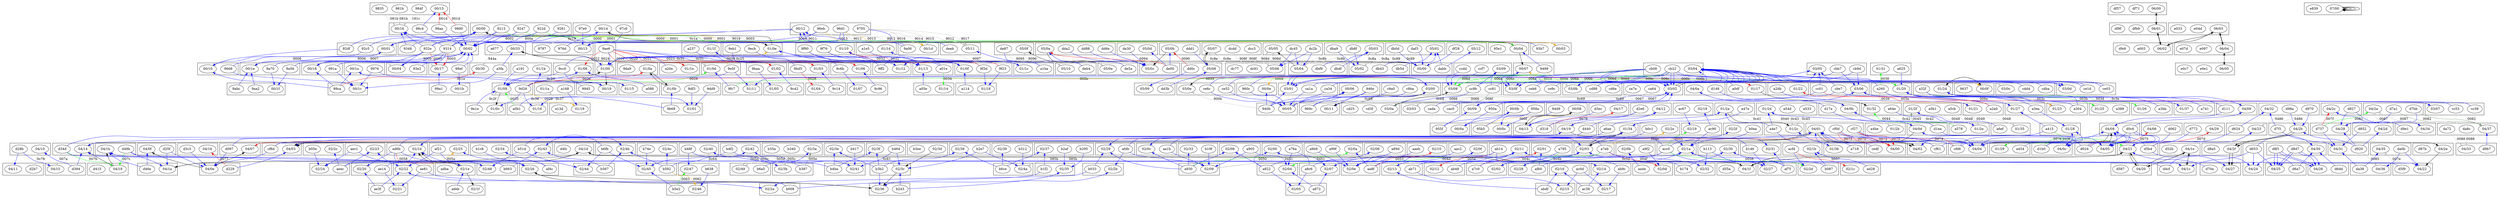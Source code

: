 digraph G {
	compound=true;
	subgraph "cluster_00/00" {
		"00/00";
		"00/00\n9261" [label="9261"];
		"00/00\n9247" [label="9247"];
		"00/00\n922d" [label="922d"];
		"00/00\n9213" [label="9213"];
	}
	subgraph "cluster_00/01" {
		"00/01";
		"00/01\n92df" [label="92df"];
		"00/01\n92c5" [label="92c5"];
	}
	subgraph "cluster_00/02" {
		"00/02";
		"00/02\n9348" [label="9348"];
		"00/02\n932e" [label="932e"];
		"00/02\n9314" [label="9314"];
	}
	subgraph "cluster_00/03" {
		"00/03";
		"00/03\n93b7" [label="93b7"];
	}
	subgraph "cluster_00/04" {
		"00/04";
		"00/04\n93e2" [label="93e2"];
	}
	subgraph "cluster_01/1b" {
		"01/1b";
		"01/1b\na191" [label="a191"];
	}
	subgraph "cluster_01/1e" {
		"01/1e";
		"01/1e\na20e" [label="a20e"];
	}
	subgraph "cluster_01/1f" {
		"01/1f";
		"01/1f\na237" [label="a237"];
	}
	subgraph "cluster_02/2f" {
		"02/2f";
		"02/2f\nb0ea" [label="b0ea"];
	}
	subgraph "cluster_02/34" {
		"02/34";
		"02/34\nb1c8" [label="b1c8"];
	}
	subgraph "cluster_04/29" {
		"04/29";
		"04/29\nd772" [label="d772"];
	}
	subgraph "cluster_05/0d" {
		"05/0d";
		"05/0d\nde30" [label="de30"];
	}
	subgraph "cluster_00/05" {
		"00/05";
		"00/05\n940b" [label="940b"];
	}
	subgraph "cluster_00/06" {
		"00/06";
		"00/06\n946e" [label="946e"];
	}
	subgraph "cluster_00/07" {
		"00/07";
		"00/07\n9499" [label="9499"];
	}
	subgraph "cluster_00/08" {
		"00/08";
		"00/08\n94d9" [label="94d9"];
	}
	subgraph "cluster_00/09" {
		"00/09";
		"00/09\n950a" [label="950a"];
	}
	subgraph "cluster_00/0a" {
		"00/0a";
		"00/0a\n955f" [label="955f"];
	}
	subgraph "cluster_00/0b" {
		"00/0b";
		"00/0b\n958a" [label="958a"];
	}
	subgraph "cluster_00/0c" {
		"00/0c";
		"00/0c\n95b5" [label="95b5"];
	}
	subgraph "cluster_00/0d" {
		"00/0d";
		"00/0d\n95e1" [label="95e1"];
	}
	subgraph "cluster_00/0e" {
		"00/0e";
		"00/0e\n960c" [label="960c"];
	}
	subgraph "cluster_00/0f" {
		"00/0f";
		"00/0f\n9637" [label="9637"];
	}
	subgraph "cluster_00/10" {
		"00/10";
		"00/10\n9668" [label="9668"];
	}
	subgraph "cluster_00/11" {
		"00/11";
		"00/11\n969c" [label="969c"];
	}
	subgraph "cluster_00/12" {
		"00/12";
		"00/12\n9705" [label="9705"];
		"00/12\n96eb" [label="96eb"];
		"00/12\n96d1" [label="96d1"];
	}
	subgraph "cluster_00/13" {
		"00/13";
		"00/13\n9787" [label="9787"];
		"00/13\n976d" [label="976d"];
	}
	subgraph "cluster_00/14" {
		"00/14";
		"00/14\n97e0" [label="97e0"];
		"00/14\n97c6" [label="97c6"];
	}
	subgraph "cluster_00/15" {
		"00/15";
		"00/15\n984f" [label="984f"];
		"00/15\n9835" [label="9835"];
		"00/15\n981b" [label="981b"];
	}
	subgraph "cluster_00/16" {
		"00/16";
		"00/16\n98c4" [label="98c4"];
		"00/16\n98aa" [label="98aa"];
		"00/16\n9890" [label="9890"];
	}
	subgraph "cluster_00/17" {
		"00/17";
		"00/17\n98ef" [label="98ef"];
	}
	subgraph "cluster_00/18" {
		"00/18";
		"00/18\n991a" [label="991a"];
	}
	subgraph "cluster_00/19" {
		"00/19";
		"00/19\n9945" [label="9945"];
	}
	subgraph "cluster_00/1a" {
		"00/1a";
		"00/1a\n9976" [label="9976"];
	}
	subgraph "cluster_00/1b" {
		"00/1b";
		"00/1b\n99a1" [label="99a1"];
	}
	subgraph "cluster_04/16" {
		"04/16";
		"04/16\nd3c3" [label="d3c3"];
	}
	subgraph "cluster_00/1c" {
		"00/1c";
		"00/1c\n99ca" [label="99ca"];
	}
	subgraph "cluster_00/1d" {
		"00/1d";
		"00/1d\n9a06" [label="9a06"];
	}
	subgraph "cluster_00/1e" {
		"00/1e";
		"00/1e\n9a70" [label="9a70"];
		"00/1e\n9a56" [label="9a56"];
	}
	subgraph "cluster_00/1f" {
		"00/1f";
		"00/1f\n9abc" [label="9abc"];
		"00/1f\n9aa2" [label="9aa2"];
	}
	subgraph "cluster_01/00" {
		"01/00";
		"01/00\n9ae6" [label="9ae6"];
	}
	subgraph "cluster_01/01" {
		"01/01";
		"01/01\n9b68" [label="9b68"];
	}
	subgraph "cluster_01/02" {
		"01/02";
		"01/02\n9baa" [label="9baa"];
	}
	subgraph "cluster_01/03" {
		"01/03";
		"01/03\n9bd5" [label="9bd5"];
	}
	subgraph "cluster_01/04" {
		"01/04";
		"01/04\n9c14" [label="9c14"];
	}
	subgraph "cluster_01/05" {
		"01/05";
		"01/05\n9c42" [label="9c42"];
	}
	subgraph "cluster_02/2e" {
		"02/2e";
		"02/2e\nb0c1" [label="b0c1"];
	}
	subgraph "cluster_03/09" {
		"03/09";
		"03/09\nccf7" [label="ccf7"];
		"03/09\nccdd" [label="ccdd"];
	}
	subgraph "cluster_01/06" {
		"01/06";
		"01/06\n9c6b" [label="9c6b"];
	}
	subgraph "cluster_01/07" {
		"01/07";
		"01/07\n9c96" [label="9c96"];
	}
	subgraph "cluster_01/08" {
		"01/08";
		"01/08\n9cc0" [label="9cc0"];
	}
	subgraph "cluster_01/09" {
		"01/09";
		"01/09\n9d26" [label="9d26"];
	}
	subgraph "cluster_01/0a" {
		"01/0a";
		"01/0a\n9da9" [label="9da9"];
	}
	subgraph "cluster_01/0b" {
		"01/0b";
		"01/0b\n9df3" [label="9df3"];
		"01/0b\n9dd9" [label="9dd9"];
	}
	subgraph "cluster_01/0c" {
		"01/0c";
		"01/0c\n9e1e" [label="9e1e"];
	}
	subgraph "cluster_01/0d" {
		"01/0d";
		"01/0d\n9e5f" [label="9e5f"];
	}
	subgraph "cluster_01/0e" {
		"01/0e";
		"01/0e\n9ecb" [label="9ecb"];
		"01/0e\n9eb1" [label="9eb1"];
	}
	subgraph "cluster_01/0f" {
		"01/0f";
		"01/0f\n9f3d" [label="9f3d"];
		"01/0f\n9f23" [label="9f23"];
	}
	subgraph "cluster_01/10" {
		"01/10";
		"01/10\n9f90" [label="9f90"];
		"01/10\n9f76" [label="9f76"];
	}
	subgraph "cluster_01/11" {
		"01/11";
		"01/11\n9fc7" [label="9fc7"];
	}
	subgraph "cluster_01/12" {
		"01/12";
		"01/12\n9ff2" [label="9ff2"];
	}
	subgraph "cluster_01/13" {
		"01/13";
		"01/13\na01e" [label="a01e"];
	}
	subgraph "cluster_01/14" {
		"01/14";
		"01/14\na05e" [label="a05e"];
	}
	subgraph "cluster_01/15" {
		"01/15";
		"01/15\na088" [label="a088"];
	}
	subgraph "cluster_01/31" {
		"01/31";
		"01/31\na625" [label="a625"];
	}
	subgraph "cluster_01/16" {
		"01/16";
		"01/16\na0b1" [label="a0b1"];
	}
	subgraph "cluster_01/17" {
		"01/17";
		"01/17\na0df" [label="a0df"];
	}
	subgraph "cluster_01/18" {
		"01/18";
		"01/18\na114" [label="a114"];
	}
	subgraph "cluster_01/19" {
		"01/19";
		"01/19\na13d" [label="a13d"];
	}
	subgraph "cluster_01/1a" {
		"01/1a";
		"01/1a\na168" [label="a168"];
	}
	subgraph "cluster_01/1c" {
		"01/1c";
		"01/1c\na1ba" [label="a1ba"];
	}
	subgraph "cluster_01/1d" {
		"01/1d";
		"01/1d\na1e5" [label="a1e5"];
	}
	subgraph "cluster_01/20" {
		"01/20";
		"01/20\na260" [label="a260"];
	}
	subgraph "cluster_01/21" {
		"01/21";
		"01/21\na2a0" [label="a2a0"];
	}
	subgraph "cluster_01/22" {
		"01/22";
		"01/22\na2db" [label="a2db"];
	}
	subgraph "cluster_01/23" {
		"01/23";
		"01/23\na304" [label="a304"];
	}
	subgraph "cluster_01/24" {
		"01/24";
		"01/24\na32f" [label="a32f"];
	}
	subgraph "cluster_01/25" {
		"01/25";
		"01/25\na389" [label="a389"];
	}
	subgraph "cluster_01/26" {
		"01/26";
		"01/26\na3bb" [label="a3bb"];
	}
	subgraph "cluster_01/27" {
		"01/27";
		"01/27\na3ea" [label="a3ea"];
	}
	subgraph "cluster_01/28" {
		"01/28";
		"01/28\na415" [label="a415"];
	}
	subgraph "cluster_01/29" {
		"01/29";
		"01/29\na454" [label="a454"];
	}
	subgraph "cluster_01/2a" {
		"01/2a";
		"01/2a\na47e" [label="a47e"];
	}
	subgraph "cluster_01/2b" {
		"01/2b";
		"01/2b\na4be" [label="a4be"];
	}
	subgraph "cluster_01/2c" {
		"01/2c";
		"01/2c\na4e7" [label="a4e7"];
	}
	subgraph "cluster_01/2d" {
		"01/2d";
		"01/2d\na54d" [label="a54d"];
		"01/2d\na533" [label="a533"];
	}
	subgraph "cluster_01/2e" {
		"01/2e";
		"01/2e\na578" [label="a578"];
	}
	subgraph "cluster_01/2f" {
		"01/2f";
		"01/2f\na5cb" [label="a5cb"];
		"01/2f\na5b1" [label="a5b1"];
	}
	subgraph "cluster_00/30" {
		"00/30";
		"00/30\na5fa" [label="a5fa"];
	}
	subgraph "cluster_01/32" {
		"01/32";
		"01/32\na64e" [label="a64e"];
	}
	subgraph "cluster_00/33" {
		"00/33";
		"00/33\na677" [label="a677"];
	}
	subgraph "cluster_01/34" {
		"01/34";
		"01/34\na6ae" [label="a6ae"];
	}
	subgraph "cluster_01/35" {
		"01/35";
		"01/35\na6ef" [label="a6ef"];
	}
	subgraph "cluster_01/36" {
		"01/36";
		"01/36\na718" [label="a718"];
	}
	subgraph "cluster_01/37" {
		"01/37";
		"01/37\na741" [label="a741"];
	}
	subgraph "cluster_02/0f" {
		"02/0f";
		"02/0f\naac2" [label="aac2"];
	}
	subgraph "cluster_02/33" {
		"02/33";
		"02/33\nb19f" [label="b19f"];
	}
	subgraph "cluster_02/4c" {
		"02/4c";
		"02/4c\nb74e" [label="b74e"];
	}
	subgraph "cluster_03/0f" {
		"03/0f";
		"03/0f\nceb6" [label="ceb6"];
		"03/0f\nce9c" [label="ce9c"];
	}
	subgraph "cluster_04/00" {
		"04/00";
		"04/00\ncedf" [label="cedf"];
	}
	subgraph "cluster_04/17" {
		"04/17";
		"04/17\nd3ec" [label="d3ec"];
	}
	subgraph "cluster_05/12" {
		"05/12";
		"05/12\ndf28" [label="df28"];
	}
	subgraph "cluster_02/00" {
		"02/00";
		"02/00\na76a" [label="a76a"];
	}
	subgraph "cluster_02/01" {
		"02/01";
		"02/01\na795" [label="a795"];
	}
	subgraph "cluster_02/02" {
		"02/02";
		"02/02\na7c0" [label="a7c0"];
	}
	subgraph "cluster_02/03" {
		"02/03";
		"02/03\na7eb" [label="a7eb"];
	}
	subgraph "cluster_02/04" {
		"02/04";
		"02/04\na822" [label="a822"];
	}
	subgraph "cluster_02/05" {
		"02/05";
		"02/05\na872" [label="a872"];
	}
	subgraph "cluster_02/06" {
		"02/06";
		"02/06\na89d" [label="a89d"];
	}
	subgraph "cluster_02/07" {
		"02/07";
		"02/07\na8c6" [label="a8c6"];
	}
	subgraph "cluster_02/08" {
		"02/08";
		"02/08\na905" [label="a905"];
	}
	subgraph "cluster_02/09" {
		"02/09";
		"02/09\na930" [label="a930"];
	}
	subgraph "cluster_02/0a" {
		"02/0a";
		"02/0a\na9b9" [label="a9b9"];
		"02/0a\na99f" [label="a99f"];
	}
	subgraph "cluster_02/0b" {
		"02/0b";
		"02/0b\na9f2" [label="a9f2"];
	}
	subgraph "cluster_02/0c" {
		"02/0c";
		"02/0c\naa1b" [label="aa1b"];
	}
	subgraph "cluster_02/0d" {
		"02/0d";
		"02/0d\naa4e" [label="aa4e"];
	}
	subgraph "cluster_02/0e" {
		"02/0e";
		"02/0e\naa8f" [label="aa8f"];
	}
	subgraph "cluster_02/10" {
		"02/10";
		"02/10\naaeb" [label="aaeb"];
	}
	subgraph "cluster_02/11" {
		"02/11";
		"02/11\nab14" [label="ab14"];
	}
	subgraph "cluster_02/12" {
		"02/12";
		"02/12\nab48" [label="ab48"];
	}
	subgraph "cluster_02/13" {
		"02/13";
		"02/13\nab71" [label="ab71"];
	}
	subgraph "cluster_02/14" {
		"02/14";
		"02/14\nab9c" [label="ab9c"];
	}
	subgraph "cluster_02/15" {
		"02/15";
		"02/15\nabdf" [label="abdf"];
	}
	subgraph "cluster_02/16" {
		"02/16";
		"02/16\nac0d" [label="ac0d"];
	}
	subgraph "cluster_02/17" {
		"02/17";
		"02/17\nac38" [label="ac38"];
	}
	subgraph "cluster_02/18" {
		"02/18";
		"02/18\nac67" [label="ac67"];
	}
	subgraph "cluster_02/19" {
		"02/19";
		"02/19\nac90" [label="ac90"];
	}
	subgraph "cluster_02/1a" {
		"02/1a";
		"02/1a\nacc0" [label="acc0"];
	}
	subgraph "cluster_02/1b" {
		"02/1b";
		"02/1b\nacfd" [label="acfd"];
	}
	subgraph "cluster_02/1c" {
		"02/1c";
		"02/1c\nad28" [label="ad28"];
	}
	subgraph "cluster_02/1d" {
		"02/1d";
		"02/1d\nad6b" [label="ad6b"];
	}
	subgraph "cluster_02/1e" {
		"02/1e";
		"02/1e\nadba" [label="adba"];
	}
	subgraph "cluster_02/1f" {
		"02/1f";
		"02/1f\nadeb" [label="adeb"];
	}
	subgraph "cluster_02/20" {
		"02/20";
		"02/20\nae14" [label="ae14"];
	}
	subgraph "cluster_02/21" {
		"02/21";
		"02/21\nae3f" [label="ae3f"];
	}
	subgraph "cluster_02/22" {
		"02/22";
		"02/22\nae81" [label="ae81"];
	}
	subgraph "cluster_02/23" {
		"02/23";
		"02/23\naec1" [label="aec1"];
	}
	subgraph "cluster_02/24" {
		"02/24";
		"02/24\naeec" [label="aeec"];
	}
	subgraph "cluster_02/25" {
		"02/25";
		"02/25\naf21" [label="af21"];
	}
	subgraph "cluster_02/26" {
		"02/26";
		"02/26\naf4c" [label="af4c"];
	}
	subgraph "cluster_02/27" {
		"02/27";
		"02/27\naf7f" [label="af7f"];
	}
	subgraph "cluster_02/28" {
		"02/28";
		"02/28\nafb0" [label="afb0"];
	}
	subgraph "cluster_02/29" {
		"02/29";
		"02/29\nafdb" [label="afdb"];
	}
	subgraph "cluster_02/2a" {
		"02/2a";
		"02/2a\nb008" [label="b008"];
	}
	subgraph "cluster_02/2b" {
		"02/2b";
		"02/2b\nb033" [label="b033"];
	}
	subgraph "cluster_02/2c" {
		"02/2c";
		"02/2c\nb05e" [label="b05e"];
	}
	subgraph "cluster_02/2d" {
		"02/2d";
		"02/2d\nb087" [label="b087"];
	}
	subgraph "cluster_02/30" {
		"02/30";
		"02/30\nb113" [label="b113"];
	}
	subgraph "cluster_02/31" {
		"02/31";
		"02/31\nb146" [label="b146"];
	}
	subgraph "cluster_02/32" {
		"02/32";
		"02/32\nb174" [label="b174"];
	}
	subgraph "cluster_04/2c" {
		"04/2c";
		"04/2c\nd827" [label="d827"];
	}
	subgraph "cluster_02/35" {
		"02/35";
		"02/35\nb1f2" [label="b1f2"];
	}
	subgraph "cluster_02/36" {
		"02/36";
		"02/36\nb243" [label="b243"];
	}
	subgraph "cluster_02/37" {
		"02/37";
		"02/37\nb2af" [label="b2af"];
		"02/37\nb295" [label="b295"];
	}
	subgraph "cluster_02/38" {
		"02/38";
		"02/38\nb2e7" [label="b2e7"];
	}
	subgraph "cluster_02/39" {
		"02/39";
		"02/39\nb312" [label="b312"];
	}
	subgraph "cluster_04/34" {
		"04/34";
		"04/34\nd9e1" [label="d9e1"];
	}
	subgraph "cluster_02/3a" {
		"02/3a";
		"02/3a\nb35a" [label="b35a"];
		"02/3a\nb340" [label="b340"];
	}
	subgraph "cluster_02/3b" {
		"02/3b";
		"02/3b\nb387" [label="b387"];
	}
	subgraph "cluster_02/3c" {
		"02/3c";
		"02/3c\nb3b2" [label="b3b2"];
	}
	subgraph "cluster_02/3d" {
		"02/3d";
		"02/3d\nb3ee" [label="b3ee"];
	}
	subgraph "cluster_02/3e" {
		"02/3e";
		"02/3e\nb417" [label="b417"];
	}
	subgraph "cluster_02/3f" {
		"02/3f";
		"02/3f\nb464" [label="b464"];
	}
	subgraph "cluster_02/40" {
		"02/40";
		"02/40\nb48f" [label="b48f"];
	}
	subgraph "cluster_02/41" {
		"02/41";
		"02/41\nb4ba" [label="b4ba"];
	}
	subgraph "cluster_02/42" {
		"02/42";
		"02/42\nb4f2" [label="b4f2"];
	}
	subgraph "cluster_02/43" {
		"02/43";
		"02/43\nb51d" [label="b51d"];
	}
	subgraph "cluster_02/44" {
		"02/44";
		"02/44\nb567" [label="b567"];
	}
	subgraph "cluster_02/45" {
		"02/45";
		"02/45\nb592" [label="b592"];
	}
	subgraph "cluster_02/46" {
		"02/46";
		"02/46\nb5e2" [label="b5e2"];
	}
	subgraph "cluster_02/47" {
		"02/47";
		"02/47\nb638" [label="b638"];
	}
	subgraph "cluster_02/48" {
		"02/48";
		"02/48\nb663" [label="b663"];
	}
	subgraph "cluster_02/49" {
		"02/49";
		"02/49\nb6a5" [label="b6a5"];
	}
	subgraph "cluster_02/4a" {
		"02/4a";
		"02/4a\nb6ce" [label="b6ce"];
	}
	subgraph "cluster_02/4b" {
		"02/4b";
		"02/4b\nb6fb" [label="b6fb"];
	}
	subgraph "cluster_03/00" {
		"03/00";
		"03/00\nc9ba" [label="c9ba"];
		"03/00\nc9a0" [label="c9a0"];
	}
	subgraph "cluster_03/01" {
		"03/01";
		"03/01\nca34" [label="ca34"];
		"03/01\nca1a" [label="ca1a"];
	}
	subgraph "cluster_03/02" {
		"03/02";
		"03/02\nca7e" [label="ca7e"];
		"03/02\nca64" [label="ca64"];
	}
	subgraph "cluster_03/02" {
		"03/02";
		"03/02\nca7e" [label="ca7e"];
		"03/02\nca64" [label="ca64"];
	}
	subgraph "cluster_03/03" {
		"03/03";
		"03/03\ncada" [label="cada"];
		"03/03\ncac0" [label="cac0"];
	}
	subgraph "cluster_03/04" {
		"03/04";
		"03/04\ncb22" [label="cb22"];
		"03/04\ncb08" [label="cb08"];
	}
	subgraph "cluster_03/04" {
		"03/04";
		"03/04\ncb22" [label="cb22"];
		"03/04\ncb08" [label="cb08"];
	}
	subgraph "cluster_03/05" {
		"03/05";
		"03/05\ncbb7" [label="cbb7"];
		"03/05\ncb9d" [label="cb9d"];
	}
	subgraph "cluster_03/06" {
		"03/06";
		"03/06\ncc01" [label="cc01"];
		"03/06\ncbe7" [label="cbe7"];
	}
	subgraph "cluster_03/07" {
		"03/07";
		"03/07\ncc53" [label="cc53"];
		"03/07\ncc39" [label="cc39"];
	}
	subgraph "cluster_03/08" {
		"03/08";
		"03/08\ncc9b" [label="cc9b"];
		"03/08\ncc81" [label="cc81"];
	}
	subgraph "cluster_03/0a" {
		"03/0a";
		"03/0a\ncd3f" [label="cd3f"];
		"03/0a\ncd25" [label="cd25"];
	}
	subgraph "cluster_03/0b" {
		"03/0b";
		"03/0b\ncd88" [label="cd88"];
		"03/0b\ncd6e" [label="cd6e"];
	}
	subgraph "cluster_03/0c" {
		"03/0c";
		"03/0c\ncdd4" [label="cdd4"];
		"03/0c\ncdba" [label="cdba"];
	}
	subgraph "cluster_03/0d" {
		"03/0d";
		"03/0d\nce1d" [label="ce1d"];
		"03/0d\nce03" [label="ce03"];
	}
	subgraph "cluster_03/0d" {
		"03/0d";
		"03/0d\nce1d" [label="ce1d"];
		"03/0d\nce03" [label="ce03"];
	}
	subgraph "cluster_03/0e" {
		"03/0e";
		"03/0e\nce6c" [label="ce6c"];
		"03/0e\nce52" [label="ce52"];
	}
	subgraph "cluster_04/01" {
		"04/01";
		"04/01\ncf27" [label="cf27"];
		"04/01\ncf0d" [label="cf0d"];
	}
	subgraph "cluster_04/01" {
		"04/01";
		"04/01\ncf27" [label="cf27"];
		"04/01\ncf0d" [label="cf0d"];
	}
	subgraph "cluster_04/02" {
		"04/02";
		"04/02\ncf61" [label="cf61"];
	}
	subgraph "cluster_04/03" {
		"04/03";
		"04/03\ncf8d" [label="cf8d"];
	}
	subgraph "cluster_04/04" {
		"04/04";
		"04/04\ncfd6" [label="cfd6"];
	}
	subgraph "cluster_04/05" {
		"04/05";
		"04/05\nd024" [label="d024"];
	}
	subgraph "cluster_04/06" {
		"04/06";
		"04/06\nd062" [label="d062"];
	}
	subgraph "cluster_04/07" {
		"04/07";
		"04/07\nd097" [label="d097"];
	}
	subgraph "cluster_04/08" {
		"04/08";
		"04/08\nd0c6" [label="d0c6"];
	}
	subgraph "cluster_04/09" {
		"04/09";
		"04/09\nd111" [label="d111"];
	}
	subgraph "cluster_04/0a" {
		"04/0a";
		"04/0a\nd148" [label="d148"];
	}
	subgraph "cluster_04/0b" {
		"04/0b";
		"04/0b\nd17a" [label="d17a"];
	}
	subgraph "cluster_04/0c" {
		"04/0c";
		"04/0c\nd1b0" [label="d1b0"];
	}
	subgraph "cluster_04/0d" {
		"04/0d";
		"04/0d\nd1ea" [label="d1ea"];
	}
	subgraph "cluster_04/0e" {
		"04/0e";
		"04/0e\nd229" [label="d229"];
	}
	subgraph "cluster_04/0f" {
		"04/0f";
		"04/0f\nd25f" [label="d25f"];
	}
	subgraph "cluster_04/10" {
		"04/10";
		"04/10\nd28b" [label="d28b"];
	}
	subgraph "cluster_04/11" {
		"04/11";
		"04/11\nd2b7" [label="d2b7"];
	}
	subgraph "cluster_04/12" {
		"04/12";
		"04/12\nd2e6" [label="d2e6"];
	}
	subgraph "cluster_04/13" {
		"04/13";
		"04/13\nd318" [label="d318"];
	}
	subgraph "cluster_04/14" {
		"04/14";
		"04/14\nd34d" [label="d34d"];
	}
	subgraph "cluster_04/15" {
		"04/15";
		"04/15\nd394" [label="d394"];
	}
	subgraph "cluster_04/18" {
		"04/18";
		"04/18\nd415" [label="d415"];
	}
	subgraph "cluster_04/19" {
		"04/19";
		"04/19\nd440" [label="d440"];
	}
	subgraph "cluster_04/1a" {
		"04/1a";
		"04/1a\nd46e" [label="d46e"];
	}
	subgraph "cluster_04/1b" {
		"04/1b";
		"04/1b\nd49b" [label="d49b"];
	}
	subgraph "cluster_04/1c" {
		"04/1c";
		"04/1c\nd4cf" [label="d4cf"];
	}
	subgraph "cluster_04/1d" {
		"04/1d";
		"04/1d\nd4fc" [label="d4fc"];
	}
	subgraph "cluster_04/1e" {
		"04/1e";
		"04/1e\nd52b" [label="d52b"];
	}
	subgraph "cluster_04/1f" {
		"04/1f";
		"04/1f\nd55a" [label="d55a"];
	}
	subgraph "cluster_04/20" {
		"04/20";
		"04/20\nd587" [label="d587"];
	}
	subgraph "cluster_04/21" {
		"04/21";
		"04/21\nd5b4" [label="d5b4"];
	}
	subgraph "cluster_04/22" {
		"04/22";
		"04/22\nd5f9" [label="d5f9"];
	}
	subgraph "cluster_04/23" {
		"04/23";
		"04/23\nd624" [label="d624"];
	}
	subgraph "cluster_04/24" {
		"04/24";
		"04/24\nd653" [label="d653"];
	}
	subgraph "cluster_04/25" {
		"04/25";
		"04/25\nd6a7" [label="d6a7"];
	}
	subgraph "cluster_04/26" {
		"04/26";
		"04/26\nd6dd" [label="d6dd"];
	}
	subgraph "cluster_04/27" {
		"04/27";
		"04/27\nd70a" [label="d70a"];
	}
	subgraph "cluster_04/28" {
		"04/28";
		"04/28\nd737" [label="d737"];
	}
	subgraph "cluster_04/2a" {
		"04/2a";
		"04/2a\nd7bb" [label="d7bb"];
		"04/2a\nd7a1" [label="d7a1"];
	}
	subgraph "cluster_04/2b" {
		"04/2b";
		"04/2b\nd7f1" [label="d7f1"];
	}
	subgraph "cluster_04/2d" {
		"04/2d";
		"04/2d\nd852" [label="d852"];
	}
	subgraph "cluster_04/2e" {
		"04/2e";
		"04/2e\nd87b" [label="d87b"];
	}
	subgraph "cluster_04/2f" {
		"04/2f";
		"04/2f\nd8a5" [label="d8a5"];
	}
	subgraph "cluster_04/30" {
		"04/30";
		"04/30\nd8f1" [label="d8f1"];
		"04/30\nd8d7" [label="d8d7"];
	}
	subgraph "cluster_04/30" {
		"04/30";
		"04/30\nd8f1" [label="d8f1"];
		"04/30\nd8d7" [label="d8d7"];
	}
	subgraph "cluster_04/31" {
		"04/31";
		"04/31\nd920" [label="d920"];
	}
	subgraph "cluster_04/32" {
		"04/32";
		"04/32\nd98a" [label="d98a"];
		"04/32\nd970" [label="d970"];
	}
	subgraph "cluster_04/33" {
		"04/33";
		"04/33\nd9b7" [label="d9b7"];
	}
	subgraph "cluster_04/35" {
		"04/35";
		"04/35\nda0b" [label="da0b"];
	}
	subgraph "cluster_04/36" {
		"04/36";
		"04/36\nda38" [label="da38"];
	}
	subgraph "cluster_04/37" {
		"04/37";
		"04/37\nda8c" [label="da8c"];
		"04/37\nda72" [label="da72"];
	}
	subgraph "cluster_05/00" {
		"05/00";
		"05/00\ndabb" [label="dabb"];
	}
	subgraph "cluster_05/01" {
		"05/01";
		"05/01\ndb0d" [label="db0d"];
		"05/01\ndaf3" [label="daf3"];
	}
	subgraph "cluster_05/02" {
		"05/02";
		"05/02\ndb5d" [label="db5d"];
		"05/02\ndb43" [label="db43"];
	}
	subgraph "cluster_05/03" {
		"05/03";
		"05/03\ndba9" [label="dba9"];
		"05/03\ndb8f" [label="db8f"];
	}
	subgraph "cluster_05/04" {
		"05/04";
		"05/04\ndbf9" [label="dbf9"];
		"05/04\ndbdf" [label="dbdf"];
	}
	subgraph "cluster_05/05" {
		"05/05";
		"05/05\ndc45" [label="dc45"];
		"05/05\ndc2b" [label="dc2b"];
	}
	subgraph "cluster_05/06" {
		"05/06";
		"05/06\ndc91" [label="dc91"];
		"05/06\ndc77" [label="dc77"];
	}
	subgraph "cluster_05/07" {
		"05/07";
		"05/07\ndcdd" [label="dcdd"];
		"05/07\ndcc3" [label="dcc3"];
	}
	subgraph "cluster_05/08" {
		"05/08";
		"05/08\ndd0c" [label="dd0c"];
	}
	subgraph "cluster_05/09" {
		"05/09";
		"05/09\ndd3b" [label="dd3b"];
	}
	subgraph "cluster_05/0a" {
		"05/0a";
		"05/0a\ndda2" [label="dda2"];
		"05/0a\ndd88" [label="dd88"];
		"05/0a\ndd6e" [label="dd6e"];
	}
	subgraph "cluster_05/0b" {
		"05/0b";
		"05/0b\nddd1" [label="ddd1"];
	}
	subgraph "cluster_05/0c" {
		"05/0c";
		"05/0c\nde00" [label="de00"];
	}
	subgraph "cluster_05/0e" {
		"05/0e";
		"05/0e\nde5a" [label="de5a"];
	}
	subgraph "cluster_05/0f" {
		"05/0f";
		"05/0f\nde87" [label="de87"];
	}
	subgraph "cluster_05/10" {
		"05/10";
		"05/10\ndeb4" [label="deb4"];
	}
	subgraph "cluster_05/11" {
		"05/11";
		"05/11\ndeeb" [label="deeb"];
	}
	subgraph "cluster_06/00" {
		"06/00";
		"06/00\ndf71" [label="df71"];
		"06/00\ndf57" [label="df57"];
	}
	subgraph "cluster_06/01" {
		"06/01";
		"06/01\ndfb9" [label="dfb9"];
		"06/01\ndf9f" [label="df9f"];
	}
	subgraph "cluster_06/02" {
		"06/02";
		"06/02\ne003" [label="e003"];
		"06/02\ndfe9" [label="dfe9"];
	}
	subgraph "cluster_06/03" {
		"06/03";
		"06/03\ne04d" [label="e04d"];
		"06/03\ne033" [label="e033"];
	}
	subgraph "cluster_06/04" {
		"06/04";
		"06/04\ne097" [label="e097"];
		"06/04\ne07d" [label="e07d"];
	}
	subgraph "cluster_06/05" {
		"06/05";
		"06/05\ne0e1" [label="e0e1"];
		"06/05\ne0c7" [label="e0c7"];
	}
	subgraph "cluster_07/00" {
		"07/00";
		"07/00\ne839" [label="e839"];
	}
	"00/00\n9261" -> "00/02" [color=blue];
	"00/00\n9247" -> "00/02" [color=blue];
	"00/00\n922d" -> "00/02" [color=blue];
	"00/00\n9213" -> "00/02" [color=blue];
	"00/00\n9261" -> "00/0d" [color=grey label="9003"];
	"00/00\n9247" -> "00/0d" [color=green label="0000"];
	"00/00\n922d" -> "00/0d" [color=green label="0000"];
	"00/00\n9213" -> "00/0d" [color=green label="0000"];
	"00/00\n9261" -> "00/01" [color=grey label="9002"];
	"00/00\n9247" -> "00/01" [color=blue];
	"00/00\n922d" -> "00/01" [color=blue];
	"00/00\n9213" -> "00/01" [color=blue];
	"00/00\n9261" -> "00/03" [color=grey label="9004"];
	"00/00\n9247" -> "00/03" [color=orange label="0001"];
	"00/00\n922d" -> "00/03" [color=orange label="0001"];
	"00/00\n9213" -> "00/03" [color=orange label="0001"];
	"00/01\n92df" -> "00/00" [color=blue];
	"00/01\n92c5" -> "00/00" [color=blue];
	"00/01\n92df" -> "00/10" [color=blue];
	"00/01\n92c5" -> "00/10" [color=blue];
	"00/02\n9348" -> "00/18" [color=grey label="9006"];
	"00/02\n932e" -> "00/18" [color=blue];
	"00/02\n9314" -> "00/18" [color=blue];
	"00/02\n9348" -> "00/00" [color=blue];
	"00/02\n932e" -> "00/00" [color=blue];
	"00/02\n9314" -> "00/00" [color=blue];
	"00/02\n9348" -> "00/17" [color=grey label="9009"];
	"00/02\n932e" -> "00/17" [color=red label="0005"];
	"00/02\n9314" -> "00/17" [color=red label="0005"];
	"00/02\n9348" -> "00/16" [color=blue];
	"00/02\n932e" -> "00/16" [color=blue];
	"00/02\n9314" -> "00/16" [color=blue];
	"00/02\n9348" -> "00/12" [color=grey label="900a"];
	"00/02\n932e" -> "00/12" [color=blue];
	"00/02\n9314" -> "00/12" [color=blue];
	"00/02\n9348" -> "00/04" [color=grey label="9007"];
	"00/02\n932e" -> "00/04" [color=blue];
	"00/02\n9314" -> "00/04" [color=blue];
	"00/02\n9348" -> "00/1e" [color=grey label="9008"];
	"00/02\n932e" -> "00/1e" [color=blue];
	"00/02\n9314" -> "00/1e" [color=blue];
	"00/03\n93b7" -> "00/00" [color=blue];
	"00/04\n93e2" -> "00/02" [color=blue];
	"01/1b\na191" -> "01/09" [color=blue];
	"01/1e\na20e" -> "01/00" [color=blue];
	"01/1f\na237" -> "01/13" [color=blue];
	"02/2f\nb0ea" -> "02/1a" [color=blue];
	"02/34\nb1c8" -> "02/26" [color=blue];
	"04/29\nd772" -> "04/21" [color=blue];
	"05/0d\nde30" -> "05/0c" [color=blue];
	"00/05\n940b" -> "00/0e" [color=blue];
	"00/05\n940b" -> "03/01" [color=blue];
	"00/05\n940b" -> "00/06" [color=blue];
	"00/05\n940b" -> "03/02" [color=blue];
	"00/05\n940b" -> "03/00" [color=blue];
	"00/05\n940b" -> "03/0e" [color=grey label="900b"];
	"00/06\n946e" -> "00/05" [color=blue];
	"00/06\n946e" -> "00/11" [color=blue];
	"00/07\n9499" -> "00/0d" [color=blue];
	"00/07\n9499" -> "00/0e" [color=orange label="000d"];
	"00/07\n9499" -> "00/0f" [color=orange label="000e"];
	"00/08\n94d9" -> "00/0c" [color=blue];
	"00/08" -> "04/13" [];
	"00/09\n950a" -> "03/06" [color=blue];
	"00/09\n950a" -> "00/0a" [color=blue];
	"00/0a\n955f" -> "00/09" [color=blue];
	"00/0a\n955f" -> "00/0b" [color=blue];
	"00/0b\n958a" -> "00/0a" [color=blue];
	"00/0b\n958a" -> "00/0c" [color=blue];
	"00/0c\n95b5" -> "00/0b" [color=blue];
	"00/0c\n95b5" -> "00/08" [color=orange label="000f"];
	"00/0d" -> "00/00" [];
	"00/0d" -> "00/07" [];
	"00/0e\n960c" -> "00/07" [color=blue];
	"00/0e\n960c" -> "00/05" [color=blue];
	"00/0f\n9637" -> "00/07" [color=orange label="0010"];
	"00/0f" -> "01/24" [];
	"00/10\n9668" -> "00/01" [color=blue];
	"00/10\n9668" -> "00/1c" [color=blue];
	"00/11\n969c" -> "00/06" [color=blue];
	"00/11\n969c" -> "03/00" [color=blue];
	"00/12\n9705" -> "00/02" [color=blue];
	"00/12\n96eb" -> "00/02" [color=blue];
	"00/12\n96d1" -> "00/02" [color=blue];
	"00/12\n9705" -> "00/1d" [color=grey label="9014"];
	"00/12\n96eb" -> "00/1d" [color=grey label="9011"];
	"00/12\n96d1" -> "00/1d" [color=grey label="9011"];
	"00/12\n9705" -> "00/1d" [color=grey label="9015"];
	"00/12\n96eb" -> "00/1d" [color=orange label="0013"];
	"00/12\n96d1" -> "00/1d" [color=orange label="0013"];
	"00/12\n9705" -> "00/13" [color=grey label="9016"];
	"00/12\n96eb" -> "00/13" [color=blue];
	"00/12\n96d1" -> "00/13" [color=blue];
	"00/12\n9705" -> "05/11" [color=grey label="9017"];
	"00/12\n96eb" -> "05/11" [color=grey label="9012"];
	"00/12\n96d1" -> "05/11" [color=grey label="9012"];
	"00/13\n9787" -> "00/12" [color=grey label="0c1a"];
	"00/13\n976d" -> "00/12" [color=grey label="9018"];
	"00/13\n9787" -> "00/14" [color=grey label="0c19"];
	"00/13\n976d" -> "00/14" [color=blue];
	"00/14\n97e0" -> "00/13" [color=blue];
	"00/14\n97c6" -> "00/13" [color=blue];
	"00/14" -> "01/0e" [];
	"00/15\n984f" -> "00/16" [color=grey label="181c"];
	"00/15\n9835" -> "00/16" [color=grey label="081b"];
	"00/15\n981b" -> "00/16" [color=grey label="081b"];
	"00/16\n98c4" -> "00/02" [color=blue];
	"00/16\n98aa" -> "00/02" [color=blue];
	"00/16\n9890" -> "00/02" [color=blue];
	"00/16\n98c4" -> "00/15" [color=blue];
	"00/16\n98aa" -> "00/15" [color=red label="001d"];
	"00/16\n9890" -> "00/15" [color=red label="001d"];
	"00/17\n98ef" -> "00/02" [color=blue];
	"00/17\n98ef" -> "00/1b" [color=blue];
	"00/18\n991a" -> "00/1c" [color=blue];
	"00/18\n991a" -> "00/02" [color=blue];
	"00/19\n9945" -> "00/1a" [color=blue];
	"00/19" -> "01/00" [];
	"00/1a\n9976" -> "00/1c" [color=blue];
	"00/1a\n9976" -> "00/19" [color=blue];
	"00/1b\n99a1" -> "00/17" [color=blue];
	"04/16\nd3c3" -> "04/0e" [color=blue];
	"00/1c\n99ca" -> "00/18" [color=blue];
	"00/1c\n99ca" -> "00/1a" [color=blue];
	"00/1c\n99ca" -> "00/30" [color=red label="001e"];
	"00/1c\n99ca" -> "00/10" [color=blue];
	"00/1d\n9a06" -> "00/12" [color=blue];
	"00/1d\n9a06" -> "00/12" [color=blue];
	"00/1e\n9a70" -> "00/1f" [color=blue];
	"00/1e\n9a56" -> "00/1f" [color=blue];
	"00/1e\n9a70" -> "00/02" [color=blue];
	"00/1e\n9a56" -> "00/02" [color=blue];
	"00/1f\n9abc" -> "00/1e" [color=blue];
	"00/1f\n9aa2" -> "00/1e" [color=blue];
	"01/00" -> "00/19" [];
	"01/00\n9ae6" -> "01/02" [color=red label="0020"];
	"01/00\n9ae6" -> "01/12" [color=blue];
	"01/00\n9ae6" -> "01/06" [color=red label="0023"];
	"01/00\n9ae6" -> "01/03" [color=red label="0021"];
	"01/00\n9ae6" -> "01/08" [color=red label="0022"];
	"01/00\n9ae6" -> "01/00" [color=grey label="9024"];
	"01/00\n9ae6" -> "01/13" [color=blue];
	"01/00\n9ae6" -> "01/00" [color=blue];
	"01/00\n9ae6" -> "01/1e" [color=red label="001f"];
	"01/01\n9b68" -> "01/16" [color=blue];
	"01/01\n9b68" -> "01/0b" [color=blue];
	"01/02\n9baa" -> "01/05" [color=blue];
	"01/02\n9baa" -> "01/00" [color=grey label="0c25"];
	"01/03\n9bd5" -> "01/00" [color=blue];
	"01/03\n9bd5" -> "01/04" [color=red label="0026"];
	"01/04\n9c14" -> "01/03" [color=blue];
	"01/05\n9c42" -> "01/02" [color=blue];
	"02/2e\nb0c1" -> "02/03" [color=blue];
	"03/09\nccf7" -> "03/08" [color=blue];
	"03/09\nccdd" -> "03/08" [color=blue];
	"01/06\n9c6b" -> "01/07" [color=blue];
	"01/06\n9c6b" -> "01/00" [color=blue];
	"01/07\n9c96" -> "01/06" [color=blue];
	"01/08\n9cc0" -> "01/00" [color=blue];
	"01/08\n9cc0" -> "01/09" [color=blue];
	"01/08\n9cc0" -> "01/15" [color=blue];
	"01/09\n9d26" -> "01/0a" [color=red label="002a"];
	"01/09\n9d26" -> "01/08" [color=blue];
	"01/09\n9d26" -> "01/0c" [color=blue];
	"01/09\n9d26" -> "01/0d" [color=green label="0029"];
	"01/09\n9d26" -> "01/1b" [color=blue];
	"01/09" -> "01/0c" [];
	"01/09\n9d26" -> "01/17" [color=red label="002b"];
	"01/09\n9d26" -> "01/19" [color=orange label="0028"];
	"01/09\n9d26" -> "01/16" [color=blue];
	"01/0a\n9da9" -> "01/09" [color=grey label="0c2d"];
	"01/0a" -> "01/0b" [];
	"01/0b\n9df3" -> "01/01" [color=blue];
	"01/0b\n9dd9" -> "01/01" [color=blue];
	"01/0b" -> "01/0a" [];
	"01/0c\n9e1e" -> "01/09" [color=grey label="0c2f"];
	"01/0c\n9e1e" -> "01/09" [color=blue];
	"01/0d\n9e5f" -> "01/09" [color=blue];
	"01/0d\n9e5f" -> "01/0e" [color=orange label="0030"];
	"01/0d\n9e5f" -> "01/11" [color=blue];
	"01/0e\n9ecb" -> "01/0d" [color=grey label="0c31"];
	"01/0e\n9eb1" -> "01/0d" [color=grey label="0c31"];
	"01/0e\n9ecb" -> "01/0f" [color=blue];
	"01/0e\n9eb1" -> "01/0f" [color=blue];
	"01/0e" -> "00/14" [];
	"01/0f\n9f3d" -> "01/0e" [color=blue];
	"01/0f\n9f23" -> "01/0e" [color=blue];
	"01/0f\n9f3d" -> "01/10" [color=red label="0032"];
	"01/0f\n9f23" -> "01/10" [color=red label="0032"];
	"01/0f\n9f3d" -> "01/18" [color=blue];
	"01/0f\n9f23" -> "01/18" [color=blue];
	"01/10\n9f90" -> "01/0f" [color=blue];
	"01/10\n9f76" -> "01/0f" [color=blue];
	"01/10\n9f90" -> "01/1c" [color=blue];
	"01/10\n9f76" -> "01/1c" [color=blue];
	"01/11\n9fc7" -> "01/0d" [color=blue];
	"01/11\n9fc7" -> "01/20" [color=green label="0033"];
	"01/12\n9ff2" -> "01/00" [color=blue];
	"01/12\n9ff2" -> "01/13" [color=blue];
	"01/13\na01e" -> "01/12" [color=blue];
	"01/13\na01e" -> "01/14" [color=green label="0034"];
	"01/13\na01e" -> "01/00" [color=blue];
	"01/13\na01e" -> "01/1f" [color=blue];
	"01/14\na05e" -> "01/13" [color=blue];
	"01/15\na088" -> "01/08" [color=blue];
	"01/31\na625" -> "01/20" [color=blue];
	"01/16\na0b1" -> "01/01" [color=blue];
	"01/16\na0b1" -> "01/09" [color=green label="0035"];
	"01/17\na0df" -> "01/09" [color=blue];
	"01/17" -> "01/32" [];
	"01/18\na114" -> "01/0f" [color=blue];
	"01/19\na13d" -> "01/09" [color=grey label="0c36"];
	"01/19\na13d" -> "01/1a" [color=grey label="0c37"];
	"01/1a\na168" -> "01/19" [color=blue];
	"01/1c\na1ba" -> "01/10" [color=blue];
	"01/1c\na1ba" -> "01/1d" [color=blue];
	"01/1d\na1e5" -> "01/1c" [color=blue];
	"01/20\na260" -> "01/23" [color=blue];
	"01/20\na260" -> "01/11" [color=blue];
	"01/20\na260" -> "01/21" [color=orange label="0039"];
	"01/20\na260" -> "01/27" [color=blue];
	"01/20\na260" -> "01/31" [color=green label="0038"];
	"01/21\na2a0" -> "01/22" [color=red label="003a"];
	"01/21\na2a0" -> "01/20" [color=blue];
	"01/22\na2db" -> "01/21" [color=blue];
	"01/23\na304" -> "01/20" [color=blue];
	"01/23\na304" -> "01/24" [color=blue];
	"01/24\na32f" -> "01/26" [color=green label="003d"];
	"01/24\na32f" -> "01/25" [color=green label="003b"];
	"01/24\na32f" -> "01/23" [color=orange label="003c"];
	"01/24" -> "00/0f" [];
	"01/24\na32f" -> "04/09" [color=blue];
	"01/24\na32f" -> "01/37" [color=blue];
	"01/25\na389" -> "01/24" [color=grey label="0c3e"];
	"01/26\na3bb" -> "01/24" [color=blue];
	"01/27\na3ea" -> "01/20" [color=blue];
	"01/27\na3ea" -> "01/28" [color=blue];
	"01/28\na415" -> "01/27" [color=blue];
	"01/28\na415" -> "04/02" [color=blue];
	"01/28\na415" -> "01/29" [color=green label="003f"];
	"01/29\na454" -> "01/28" [color=blue];
	"01/2a\na47e" -> "01/34" [color=blue];
	"01/2a\na47e" -> "01/2b" [color=grey label="0040"];
	"01/2a" -> "01/2c" [];
	"01/2b\na4be" -> "01/2a" [color=grey label="0c41"];
	"01/2c\na4e7" -> "01/2a" [color=blue];
	"01/2c\na4e7" -> "01/2d" [color=blue];
	"01/2c\na4e7" -> "01/36" [color=blue];
	"01/2d\na54d" -> "01/2c" [color=grey label="0c43"];
	"01/2d\na533" -> "01/2c" [color=grey label="0c43"];
	"01/2d\na54d" -> "01/2e" [color=grey label="0c42"];
	"01/2d\na533" -> "01/2e" [color=grey label="0c42"];
	"01/2e\na578" -> "01/2d" [color=blue];
	"01/2e\na578" -> "01/2f" [color=darkseagreen4 label="0045"];
	"01/2e\na578" -> "01/32" [color=green label="0044"];
	"01/2f\na5cb" -> "01/2e" [color=grey label="0049"];
	"01/2f\na5b1" -> "01/2e" [color=grey label="0049"];
	"01/2f\na5cb" -> "01/35" [color=grey label="0048"];
	"01/2f\na5b1" -> "01/35" [color=grey label="0048"];
	"00/30\na5fa" -> "00/1c" [color=blue];
	"00/30\na5fa" -> "00/33" [color=blue];
	"01/32\na64e" -> "01/2e" [color=blue];
	"00/33\na677" -> "00/30" [color=grey label="944a"];
	"00/33" -> "05/00" [];
	"01/34\na6ae" -> "04/03" [color=blue];
	"01/34\na6ae" -> "01/2a" [color=blue];
	"01/34" -> "02/03" [];
	"01/35\na6ef" -> "01/2f" [color=blue];
	"01/36\na718" -> "01/2c" [color=blue];
	"01/37\na741" -> "01/24" [color=blue];
	"02/0f\naac2" -> "02/0e" [color=blue];
	"02/33\nb19f" -> "02/09" [color=blue];
	"02/4c\nb74e" -> "02/45" [color=blue];
	"03/0f\nceb6" -> "03/04" [color=blue];
	"03/0f\nce9c" -> "03/04" [color=blue];
	"04/00\ncedf" -> "04/01" [color=blue];
	"04/17\nd3ec" -> "04/13" [color=blue];
	"05/12\ndf28" -> "05/00" [color=blue];
	"02/00\na76a" -> "02/04" [color=blue];
	"02/00\na76a" -> "02/07" [color=blue];
	"02/01\na795" -> "02/02" [color=blue];
	"02/01\na795" -> "02/28" [color=green label="004b"];
	"02/02\na7c0" -> "02/03" [color=blue];
	"02/02\na7c0" -> "02/01" [color=red label="004c"];
	"02/03\na7eb" -> "02/04" [color=green label="004d"];
	"02/03\na7eb" -> "02/02" [color=blue];
	"02/03\na7eb" -> "02/0d" [color=red label="004f"];
	"02/03\na7eb" -> "02/0c" [color=blue];
	"02/03" -> "01/34" [];
	"02/03\na7eb" -> "02/32" [color=blue];
	"02/03\na7eb" -> "02/2e" [color=orange label="004e"];
	"02/04\na822" -> "02/05" [color=blue];
	"02/04\na822" -> "02/00" [color=blue];
	"02/04\na822" -> "02/03" [color=blue];
	"02/04\na822" -> "02/08" [color=blue];
	"02/05\na872" -> "02/07" [color=blue];
	"02/05\na872" -> "02/04" [color=blue];
	"02/06\na89d" -> "02/07" [color=blue];
	"02/07\na8c6" -> "02/00" [color=blue];
	"02/07\na8c6" -> "02/05" [color=blue];
	"02/07\na8c6" -> "02/06" [color=blue];
	"02/08\na905" -> "02/04" [color=blue];
	"02/08\na905" -> "02/09" [color=blue];
	"02/09\na930" -> "02/08" [color=blue];
	"02/09\na930" -> "02/0c" [color=blue];
	"02/09\na930" -> "02/33" [color=blue];
	"02/09\na930" -> "02/29" [color=blue];
	"02/09\na930" -> "02/0a" [color=green label="0050"];
	"02/0a\na9b9" -> "02/0e" [color=blue];
	"02/0a\na99f" -> "02/0e" [color=blue];
	"02/0a\na9b9" -> "02/09" [color=grey label="0451"];
	"02/0a\na99f" -> "02/09" [color=grey label="0451"];
	"02/0b\na9f2" -> "02/0d" [color=blue];
	"02/0c\naa1b" -> "02/03" [color=blue];
	"02/0c\naa1b" -> "02/09" [color=blue];
	"02/0d\naa4e" -> "02/03" [color=grey label="0c52"];
	"02/0d\naa4e" -> "02/0b" [color=blue];
	"02/0e\naa8f" -> "02/0a" [color=blue];
	"02/0e\naa8f" -> "02/10" [color=red label="0053"];
	"02/0e\naa8f" -> "02/11" [color=blue];
	"02/0e\naa8f" -> "02/0f" [color=blue];
	"02/10\naaeb" -> "02/0e" [color=blue];
	"02/11\nab14" -> "02/0e" [color=blue];
	"02/11\nab14" -> "02/13" [color=blue];
	"02/11\nab14" -> "02/12" [color=red label="0054"];
	"02/11\nab14" -> "02/14" [color=blue];
	"02/12\nab48" -> "02/11" [color=blue];
	"02/13\nab71" -> "02/15" [color=blue];
	"02/13\nab71" -> "02/11" [color=blue];
	"02/14\nab9c" -> "02/11" [color=blue];
	"02/14\nab9c" -> "02/17" [color=blue];
	"02/15\nabdf" -> "02/16" [color=blue];
	"02/15\nabdf" -> "02/13" [color=blue];
	"02/16\nac0d" -> "02/17" [color=blue];
	"02/16\nac0d" -> "02/15" [color=blue];
	"02/17\nac38" -> "02/14" [color=blue];
	"02/17\nac38" -> "02/16" [color=blue];
	"02/18\nac67" -> "02/19" [color=blue];
	"02/19\nac90" -> "02/1a" [color=blue];
	"02/19\nac90" -> "02/18" [color=blue];
	"02/1a\nacc0" -> "02/19" [color=green label="0055"];
	"02/1a\nacc0" -> "02/28" [color=blue];
	"02/1a\nacc0" -> "02/27" [color=blue];
	"02/1a\nacc0" -> "02/24" [color=blue];
	"02/1a\nacc0" -> "02/1d" [color=blue];
	"02/1a\nacc0" -> "02/2d" [color=green label="0056"];
	"02/1a\nacc0" -> "02/2f" [color=blue];
	"02/1b\nacfd" -> "02/2d" [color=blue];
	"02/1b\nacfd" -> "02/1c" [color=red label="0057"];
	"02/1c\nad28" -> "02/1b" [color=blue];
	"02/1d\nad6b" -> "02/1a" [color=blue];
	"02/1d\nad6b" -> "02/1e" [color=red label="0058"];
	"02/1d\nad6b" -> "02/1e" [color=blue];
	"02/1d\nad6b" -> "02/20" [color=blue];
	"02/1d\nad6b" -> "02/48" [color=blue];
	"02/1e" -> "02/1d" [];
	"02/1e" -> "02/1d" [];
	"02/1e" -> "02/1f" [];
	"02/1f\nadeb" -> "02/1e" [color=blue];
	"02/20\nae14" -> "02/1d" [color=blue];
	"02/20\nae14" -> "02/21" [color=blue];
	"02/21\nae3f" -> "02/20" [color=blue];
	"02/21\nae3f" -> "02/22" [color=blue];
	"02/22\nae81" -> "02/23" [color=blue];
	"02/22\nae81" -> "02/21" [color=blue];
	"02/22\nae81" -> "02/25" [color=orange label="005a"];
	"02/22\nae81" -> "02/2a" [color=blue];
	"02/23\naec1" -> "02/24" [color=blue];
	"02/23\naec1" -> "02/22" [color=blue];
	"02/24\naeec" -> "02/1a" [color=blue];
	"02/24\naeec" -> "02/23" [color=blue];
	"02/24\naeec" -> "02/2c" [color=blue];
	"02/25\naf21" -> "02/22" [color=blue];
	"02/25\naf21" -> "02/26" [color=blue];
	"02/26\naf4c" -> "02/25" [color=blue];
	"02/26" -> "02/36" [];
	"02/26\naf4c" -> "02/34" [color=blue];
	"02/27\naf7f" -> "02/30" [color=blue];
	"02/27\naf7f" -> "02/1a" [color=blue];
	"02/27\naf7f" -> "02/31" [color=blue];
	"02/28\nafb0" -> "02/01" [color=blue];
	"02/28\nafb0" -> "02/1a" [color=blue];
	"02/29\nafdb" -> "02/09" [color=blue];
	"02/29\nafdb" -> "02/2b" [color=blue];
	"02/29\nafdb" -> "02/31" [color=blue];
	"02/2a\nb008" -> "02/2b" [color=blue];
	"02/2a\nb008" -> "02/22" [color=blue];
	"02/2b\nb033" -> "02/29" [color=blue];
	"02/2b\nb033" -> "02/2a" [color=blue];
	"02/2c\nb05e" -> "02/24" [color=blue];
	"02/2d\nb087" -> "02/1a" [color=blue];
	"02/2d\nb087" -> "02/1b" [color=blue];
	"02/30\nb113" -> "02/32" [color=blue];
	"02/30\nb113" -> "02/27" [color=blue];
	"02/31\nb146" -> "02/27" [color=blue];
	"02/31\nb146" -> "02/29" [color=blue];
	"02/32\nb174" -> "02/30" [color=blue];
	"02/32\nb174" -> "02/03" [color=blue];
	"04/2c\nd827" -> "04/34" [color=blue];
	"04/2c\nd827" -> "04/28" [color=blue];
	"02/35\nb1f2" -> "02/37" [color=blue];
	"02/35\nb1f2" -> "02/36" [color=blue];
	"02/36\nb243" -> "02/35" [color=blue];
	"02/36\nb243" -> "02/3c" [color=blue];
	"02/36" -> "02/26" [];
	"02/37\nb2af" -> "02/35" [color=blue];
	"02/37\nb295" -> "02/35" [color=blue];
	"02/37\nb2af" -> "02/4a" [color=grey label="085b"];
	"02/37\nb295" -> "02/4a" [color=grey label="085b"];
	"02/38\nb2e7" -> "02/4a" [color=blue];
	"02/38\nb2e7" -> "02/3c" [color=blue];
	"02/39\nb312" -> "02/4a" [color=blue];
	"04/34\nd9e1" -> "04/2c" [color=blue];
	"02/3a\nb35a" -> "02/49" [color=grey label="005d"];
	"02/3a\nb340" -> "02/49" [color=grey label="005d"];
	"02/3a\nb35a" -> "02/3b" [color=grey label="005c"];
	"02/3a\nb340" -> "02/3b" [color=grey label="005c"];
	"02/3b\nb387" -> "02/3a" [color=darkseagreen4 label="005e"];
	"02/3b\nb387" -> "02/40" [color=blue];
	"02/3c\nb3b2" -> "02/36" [color=blue];
	"02/3c\nb3b2" -> "02/3e" [color=blue];
	"02/3c" -> "02/36" [];
	"02/3c\nb3b2" -> "02/38" [color=blue];
	"02/3c\nb3b2" -> "02/3f" [color=blue];
	"02/3d" -> "02/3c" [];
	"02/3e\nb417" -> "02/3c" [color=grey label="0c61"];
	"02/3e\nb417" -> "02/41" [color=blue];
	"02/3f\nb464" -> "02/3c" [color=blue];
	"02/3f\nb464" -> "02/41" [color=blue];
	"02/40\nb48f" -> "02/3b" [color=blue];
	"02/40\nb48f" -> "02/47" [color=blue];
	"02/41\nb4ba" -> "02/3e" [color=blue];
	"02/41\nb4ba" -> "02/42" [color=blue];
	"02/41\nb4ba" -> "02/3f" [color=blue];
	"02/42\nb4f2" -> "02/41" [color=blue];
	"02/42\nb4f2" -> "02/45" [color=blue];
	"02/43\nb51d" -> "02/48" [color=blue];
	"02/43\nb51d" -> "02/4b" [color=blue];
	"02/43\nb51d" -> "02/44" [color=blue];
	"02/44\nb567" -> "02/4b" [color=blue];
	"02/44\nb567" -> "02/43" [color=blue];
	"02/45\nb592" -> "02/46" [color=orange label="0062"];
	"02/45\nb592" -> "02/42" [color=blue];
	"02/45\nb592" -> "02/4b" [color=blue];
	"02/45\nb592" -> "02/4c" [color=blue];
	"02/46\nb5e2" -> "02/47" [color=green label="0063"];
	"02/46\nb5e2" -> "02/45" [color=blue];
	"02/47\nb638" -> "02/40" [color=grey label="0c64"];
	"02/47\nb638" -> "02/46" [color=blue];
	"02/48\nb663" -> "02/1d" [color=blue];
	"02/48\nb663" -> "02/43" [color=blue];
	"02/49\nb6a5" -> "02/3a" [color=blue];
	"02/4a\nb6ce" -> "02/38" [color=blue];
	"02/4a\nb6ce" -> "02/39" [color=blue];
	"02/4a\nb6ce" -> "02/37" [color=blue];
	"02/4b\nb6fb" -> "02/43" [color=blue];
	"02/4b\nb6fb" -> "02/44" [color=blue];
	"02/4b\nb6fb" -> "02/45" [color=blue];
	"03/00\nc9ba" -> "00/05" [color=blue];
	"03/00\nc9a0" -> "00/05" [color=blue];
	"03/00" -> "00/11" [];
	"03/00" -> "03/0e" [];
	"03/01\nca34" -> "00/05" [color=blue];
	"03/01\nca1a" -> "00/05" [color=blue];
	"03/01\nca34" -> "03/04" [color=blue];
	"03/01\nca1a" -> "03/04" [color=blue];
	"03/02" -> "03/04" [];
	"03/02\nca7e" -> "03/03" [color=grey label="0c69"];
	"03/02\nca64" -> "03/03" [color=grey label="0067"];
	"03/02\nca7e" -> "00/05" [color=grey label="0c68"];
	"03/02\nca64" -> "00/05" [color=grey label="0066"];
	"03/02" -> "03/04" [];
	"03/02\nca7e" -> "03/03" [color=grey label="0c69"];
	"03/02\nca64" -> "03/03" [color=grey label="0067"];
	"03/02\nca7e" -> "00/05" [color=grey label="0c68"];
	"03/02\nca64" -> "00/05" [color=grey label="0066"];
	"03/03\ncada" -> "03/02" [color=blue];
	"03/03\ncac0" -> "03/02" [color=blue];
	"03/04\ncb22" -> "03/01" [color=blue];
	"03/04\ncb08" -> "03/01" [color=blue];
	"03/04\ncb22" -> "03/0b" [color=grey label="006c"];
	"03/04\ncb08" -> "03/0b" [color=grey label="006c"];
	"03/04\ncb22" -> "03/0c" [color=grey label="006b"];
	"03/04\ncb08" -> "03/0c" [color=grey label="006b"];
	"03/04\ncb22" -> "03/08" [color=green label="006d"];
	"03/04\ncb08" -> "03/08" [color=green label="006d"];
	"03/04\ncb22" -> "03/02" [color=blue];
	"03/04\ncb08" -> "03/02" [color=blue];
	"03/04\ncb22" -> "03/0d" [color=blue];
	"03/04\ncb08" -> "03/0d" [color=blue];
	"03/04\ncb22" -> "03/0f" [color=blue];
	"03/04\ncb08" -> "03/0f" [color=blue];
	"03/04\ncb22" -> "03/01" [color=blue];
	"03/04\ncb08" -> "03/01" [color=blue];
	"03/04\ncb22" -> "03/0b" [color=grey label="006c"];
	"03/04\ncb08" -> "03/0b" [color=grey label="006c"];
	"03/04\ncb22" -> "03/0c" [color=grey label="006b"];
	"03/04\ncb08" -> "03/0c" [color=grey label="006b"];
	"03/04\ncb22" -> "03/08" [color=green label="006d"];
	"03/04\ncb08" -> "03/08" [color=green label="006d"];
	"03/04\ncb22" -> "03/02" [color=blue];
	"03/04\ncb08" -> "03/02" [color=blue];
	"03/04\ncb22" -> "03/0d" [color=blue];
	"03/04\ncb08" -> "03/0d" [color=blue];
	"03/04\ncb22" -> "03/0f" [color=blue];
	"03/04\ncb08" -> "03/0f" [color=blue];
	"03/05\ncbb7" -> "03/0b" [color=blue];
	"03/05\ncb9d" -> "03/0b" [color=blue];
	"03/05\ncbb7" -> "03/06" [color=blue];
	"03/05\ncb9d" -> "03/06" [color=blue];
	"03/06\ncc01" -> "00/09" [color=blue];
	"03/06\ncbe7" -> "00/09" [color=blue];
	"03/06\ncc01" -> "03/05" [color=blue];
	"03/06\ncbe7" -> "03/05" [color=blue];
	"03/06\ncc01" -> "03/07" [color=red label="006e"];
	"03/06\ncbe7" -> "03/07" [color=blue];
	"03/07\ncc53" -> "03/06" [color=blue];
	"03/07\ncc39" -> "03/06" [color=blue];
	"03/08\ncc9b" -> "03/04" [color=blue];
	"03/08\ncc81" -> "03/04" [color=blue];
	"03/08\ncc9b" -> "03/09" [color=blue];
	"03/08\ncc81" -> "03/09" [color=blue];
	"03/08\ncc9b" -> "03/0a" [color=blue];
	"03/08\ncc81" -> "03/0a" [color=darkseagreen4 label="006f"];
	"03/0a" -> "03/08" [];
	"03/0b\ncd88" -> "03/04" [color=blue];
	"03/0b\ncd6e" -> "03/04" [color=blue];
	"03/0b\ncd88" -> "03/05" [color=blue];
	"03/0b\ncd6e" -> "03/05" [color=blue];
	"03/0c\ncdd4" -> "03/04" [color=blue];
	"03/0c\ncdba" -> "03/04" [color=blue];
	"03/0d\nce1d" -> "03/04" [color=blue];
	"03/0d\nce03" -> "03/04" [color=blue];
	"03/0d\nce1d" -> "03/04" [color=blue];
	"03/0d\nce03" -> "03/04" [color=blue];
	"03/0e\nce6c" -> "00/05" [color=blue];
	"03/0e\nce52" -> "00/05" [color=blue];
	"03/0e\nce6c" -> "03/00" [color=blue];
	"03/0e\nce52" -> "03/00" [color=blue];
	"04/01\ncf27" -> "04/04" [color=blue];
	"04/01\ncf0d" -> "04/04" [color=blue];
	"04/01" -> "04/02" [];
	"04/01" -> "04/03" [];
	"04/01\ncf27" -> "04/00" [color=red label="0073"];
	"04/01\ncf0d" -> "04/00" [color=red label="0073"];
	"04/01\ncf27" -> "04/04" [color=blue];
	"04/01\ncf0d" -> "04/04" [color=blue];
	"04/01" -> "04/02" [];
	"04/01" -> "04/03" [];
	"04/01\ncf27" -> "04/00" [color=red label="0073"];
	"04/01\ncf0d" -> "04/00" [color=red label="0073"];
	"04/02\ncf61" -> "04/01" [color=blue];
	"04/02\ncf61" -> "01/28" [color=blue];
	"04/03\ncf8d" -> "04/01" [color=blue];
	"04/03\ncf8d" -> "01/34" [color=blue];
	"04/03\ncf8d" -> "04/0e" [color=blue];
	"04/04\ncfd6" -> "04/01" [color=blue];
	"04/04\ncfd6" -> "04/07" [color=red label="0074"];
	"04/04\ncfd6" -> "04/05" [color=blue];
	"04/04\ncfd6" -> "04/08" [color=blue];
	"04/04" -> "04/08" [];
	"04/05\nd024" -> "04/04" [color=blue];
	"04/05\nd024" -> "04/06" [color=red label="0075"];
	"04/05\nd024" -> "04/08" [color=blue];
	"04/05\nd024" -> "04/08" [color=blue];
	"04/06\nd062" -> "04/05" [color=blue];
	"04/07\nd097" -> "04/04" [color=blue];
	"04/07\nd097" -> "04/0e" [color=blue];
	"04/08\nd0c6" -> "04/09" [color=blue];
	"04/08\nd0c6" -> "04/04" [color=blue];
	"04/08\nd0c6" -> "04/05" [color=blue];
	"04/08\nd0c6" -> "04/05" [color=blue];
	"04/08" -> "04/04" [];
	"04/08\nd0c6" -> "04/0c" [color=blue];
	"04/09\nd111" -> "04/08" [color=blue];
	"04/09\nd111" -> "01/24" [color=blue];
	"04/0a\nd148" -> "04/0b" [color=blue];
	"04/0b\nd17a" -> "04/0a" [color=blue];
	"04/0b\nd17a" -> "04/0d" [color=blue];
	"04/0c\nd1b0" -> "04/08" [color=blue];
	"04/0c\nd1b0" -> "04/0d" [color=blue];
	"04/0c\nd1b0" -> "04/21" [color=green label="0076"];
	"04/0d\nd1ea" -> "04/0b" [color=blue];
	"04/0d\nd1ea" -> "04/0c" [color=blue];
	"04/0d" -> "04/14" [];
	"04/0e" -> "04/07" [];
	"04/0e" -> "04/0f" [];
	"04/0e\nd229" -> "04/03" [color=blue];
	"04/0e\nd229" -> "04/16" [color=red label="0077"];
	"04/0f\nd25f" -> "04/0e" [color=blue];
	"04/0f\nd25f" -> "04/1a" [color=blue];
	"04/10\nd28b" -> "04/15" [color=blue];
	"04/10\nd28b" -> "04/11" [color=blue];
	"04/11\nd2b7" -> "04/10" [color=grey label="0c78"];
	"04/12\nd2e6" -> "04/19" [color=blue];
	"04/12\nd2e6" -> "04/13" [color=blue];
	"04/13\nd318" -> "04/12" [color=blue];
	"04/13\nd318" -> "04/17" [color=red label="0079"];
	"04/13" -> "00/08" [];
	"04/14\nd34d" -> "04/22" [color=blue];
	"04/14\nd34d" -> "04/18" [color=green label="007b"];
	"04/14\nd34d" -> "04/15" [color=grey label="007a"];
	"04/14\nd34d" -> "04/19" [color=blue];
	"04/15\nd394" -> "04/14" [color=blue];
	"04/15\nd394" -> "04/10" [color=blue];
	"04/18" -> "04/1b" [];
	"04/18" -> "04/14" [];
	"04/19\nd440" -> "04/12" [color=blue];
	"04/19" -> "04/2e" [];
	"04/19\nd440" -> "04/14" [color=blue];
	"04/1a\nd46e" -> "04/0f" [color=blue];
	"04/1a\nd46e" -> "04/1b" [color=blue];
	"04/1a" -> "04/1d" [];
	"04/1b\nd49b" -> "04/1a" [color=blue];
	"04/1b\nd49b" -> "04/1c" [color=blue];
	"04/1b\nd49b" -> "04/18" [color=green label="007c"];
	"04/1c\nd4cf" -> "04/1b" [color=blue];
	"04/1c\nd4cf" -> "04/24" [color=blue];
	"04/1c" -> "04/1e" [];
	"04/1d" -> "04/1f" [];
	"04/1d" -> "04/1a" [];
	"04/1e" -> "04/20" [];
	"04/1e" -> "04/1c" [];
	"04/1f" -> "04/21" [];
	"04/1f" -> "04/1d" [];
	"04/20" -> "04/21" [];
	"04/20" -> "04/1e" [];
	"04/21\nd5b4" -> "04/0c" [color=blue];
	"04/21" -> "04/1f" [];
	"04/21" -> "04/20" [];
	"04/21\nd5b4" -> "04/23" [color=blue];
	"04/21\nd5b4" -> "04/27" [color=blue];
	"04/21\nd5b4" -> "04/29" [color=red label="007d"];
	"04/22\nd5f9" -> "04/14" [color=blue];
	"04/22\nd5f9" -> "04/35" [color=grey label="007e"];
	"04/23\nd624" -> "04/21" [color=blue];
	"04/23\nd624" -> "04/32" [color=blue];
	"04/24\nd653" -> "04/1c" [color=blue];
	"04/24\nd653" -> "04/25" [color=blue];
	"04/24\nd653" -> "04/30" [color=blue];
	"04/24\nd653" -> "04/24" [color=blue];
	"04/25\nd6a7" -> "04/24" [color=blue];
	"04/25\nd6a7" -> "04/30" [color=blue];
	"04/26\nd6dd" -> "04/30" [color=blue];
	"04/27\nd70a" -> "04/21" [color=blue];
	"04/28\nd737" -> "04/31" [color=blue];
	"04/28\nd737" -> "04/2c" [color=red label="007f"];
	"04/28\nd737" -> "04/2a" [color=green label="0081"];
	"04/2a\nd7bb" -> "04/28" [color=blue];
	"04/2a\nd7a1" -> "04/28" [color=blue];
	"04/2a\nd7bb" -> "04/37" [color=darkseagreen4 label="0082"];
	"04/2a\nd7a1" -> "04/37" [color=darkseagreen4 label="0082"];
	"04/2b\nd7f1" -> "04/32" [color=blue];
	"04/2b" -> "04/2f" [];
	"04/2b" -> "04/2f" [];
	"04/2b\nd7f1" -> "04/31" [color=blue];
	"04/2d\nd852" -> "04/31" [color=blue];
	"04/2e" -> "04/22" [];
	"04/2f" -> "04/27" [];
	"04/2f" -> "04/27" [];
	"04/30\nd8f1" -> "04/25" [color=blue];
	"04/30\nd8d7" -> "04/25" [color=blue];
	"04/30\nd8f1" -> "04/26" [color=blue];
	"04/30\nd8d7" -> "04/26" [color=blue];
	"04/30\nd8f1" -> "04/25" [color=blue];
	"04/30\nd8d7" -> "04/25" [color=blue];
	"04/30\nd8f1" -> "04/26" [color=blue];
	"04/30\nd8d7" -> "04/26" [color=blue];
	"04/31\nd920" -> "04/2b" [color=blue];
	"04/31\nd920" -> "04/28" [color=blue];
	"04/31\nd920" -> "04/2d" [color=blue];
	"04/31\nd920" -> "04/36" [color=grey label="0085"];
	"04/32\nd98a" -> "04/23" [color=grey label="0486"];
	"04/32\nd970" -> "04/23" [color=grey label="0486"];
	"04/32\nd98a" -> "04/2b" [color=blue];
	"04/32\nd970" -> "04/2b" [color=blue];
	"04/33\nd9b7" -> "04/37" [color=blue];
	"04/35\nda0b" -> "04/22" [color=blue];
	"04/35\nda0b" -> "04/36" [color=blue];
	"04/36\nda38" -> "04/35" [color=blue];
	"04/36\nda38" -> "04/31" [color=blue];
	"04/37\nda8c" -> "04/2a" [color=grey label="0087"];
	"04/37\nda72" -> "04/2a" [color=grey label="0087"];
	"04/37\nda8c" -> "04/33" [color=grey label="0088"];
	"04/37\nda72" -> "04/33" [color=grey label="0088"];
	"05/00\ndabb" -> "05/01" [color=blue];
	"05/00" -> "00/33" [];
	"05/00\ndabb" -> "05/12" [color=blue];
	"05/01\ndb0d" -> "05/00" [color=blue];
	"05/01\ndaf3" -> "05/00" [color=blue];
	"05/01\ndb0d" -> "05/02" [color=grey label="0c89"];
	"05/01\ndaf3" -> "05/02" [color=grey label="0c89"];
	"05/02\ndb5d" -> "05/01" [color=blue];
	"05/02\ndb43" -> "05/01" [color=blue];
	"05/02\ndb5d" -> "05/03" [color=grey label="0c8a"];
	"05/02\ndb43" -> "05/03" [color=grey label="0c8a"];
	"05/03\ndba9" -> "05/02" [color=blue];
	"05/03\ndb8f" -> "05/02" [color=blue];
	"05/03\ndba9" -> "05/04" [color=grey label="0c8b"];
	"05/03\ndb8f" -> "05/04" [color=grey label="0c8b"];
	"05/04\ndbf9" -> "05/03" [color=blue];
	"05/04\ndbdf" -> "05/03" [color=blue];
	"05/04" -> "05/05" [];
	"05/05\ndc45" -> "05/04" [color=blue];
	"05/05\ndc2b" -> "05/04" [color=blue];
	"05/05\ndc45" -> "05/06" [color=blue];
	"05/05\ndc2b" -> "05/06" [color=blue];
	"05/06\ndc91" -> "05/05" [color=grey label="908d"];
	"05/06\ndc77" -> "05/05" [color=grey label="908d"];
	"05/06\ndc91" -> "05/07" [color=grey label="0c8e"];
	"05/06\ndc77" -> "05/07" [color=grey label="0c8e"];
	"05/07\ndcdd" -> "05/06" [color=grey label="908f"];
	"05/07\ndcc3" -> "05/06" [color=grey label="908f"];
	"05/07" -> "05/08" [];
	"05/08" -> "05/07" [];
	"05/08\ndd0c" -> "05/0b" [color=red label="0090"];
	"05/08\ndd0c" -> "05/09" [color=blue];
	"05/09\ndd3b" -> "05/08" [color=blue];
	"05/0a\ndda2" -> "05/0c" [color=blue];
	"05/0a\ndd88" -> "05/0c" [color=blue];
	"05/0a\ndd6e" -> "05/0c" [color=blue];
	"05/0a" -> "05/0e" [];
	"05/0b\nddd1" -> "05/08" [color=blue];
	"05/0b" -> "05/0c" [];
	"05/0c\nde00" -> "05/0b" [color=blue];
	"05/0c\nde00" -> "05/0d" [color=blue];
	"05/0c\nde00" -> "05/0a" [color=red label="0094"];
	"05/0e\nde5a" -> "05/0a" [color=blue];
	"05/0e" -> "05/0f" [];
	"05/0f\nde87" -> "05/0e" [color=grey label="9095"];
	"05/0f\nde87" -> "05/10" [color=blue];
	"05/10\ndeb4" -> "05/0f" [color=grey label="9096"];
	"05/10\ndeb4" -> "05/11" [color=blue];
	"05/11\ndeeb" -> "05/10" [color=grey label="9097"];
	"05/11\ndeeb" -> "00/12" [color=blue];
	"06/00" -> "06/01" [];
	"06/01" -> "06/00" [];
	"06/01" -> "06/02" [];
	"06/02" -> "06/01" [];
	"06/02" -> "06/03" [];
	"06/03" -> "06/02" [];
	"06/03" -> "06/04" [];
	"06/04" -> "06/03" [];
	"06/04" -> "06/05" [];
	"06/05" -> "06/04" [];
	"07/00" -> "07/00" [];
	"07/00" -> "07/00" [];
	"07/00" -> "07/00" [];
	"07/00" -> "07/00" [];
}
